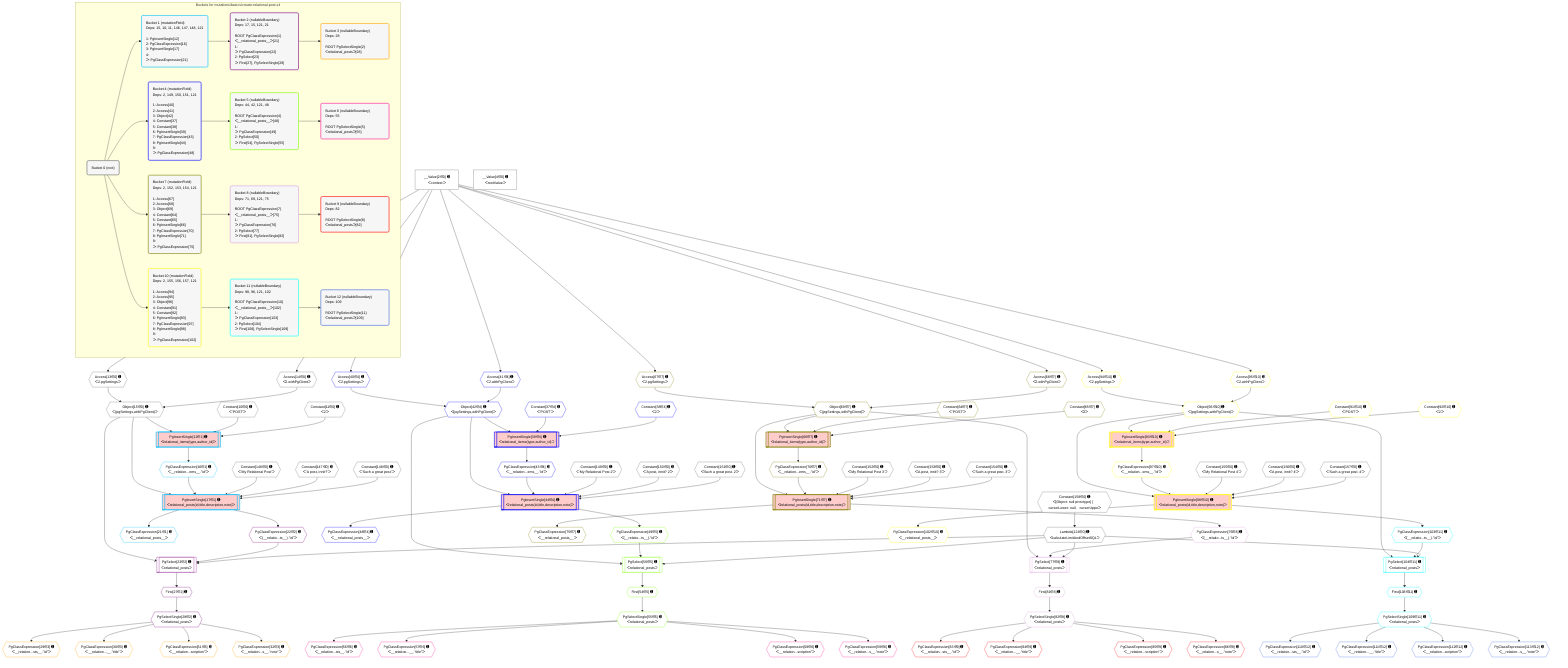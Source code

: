 %%{init: {'themeVariables': { 'fontSize': '12px'}}}%%
graph TD
    classDef path fill:#eee,stroke:#000,color:#000
    classDef plan fill:#fff,stroke-width:1px,color:#000
    classDef itemplan fill:#fff,stroke-width:2px,color:#000
    classDef unbatchedplan fill:#dff,stroke-width:1px,color:#000
    classDef sideeffectplan fill:#fcc,stroke-width:2px,color:#000
    classDef bucket fill:#f6f6f6,color:#000,stroke-width:2px,text-align:left


    %% plan dependencies
    Object15{{"Object[15∈0] ➊<br />ᐸ{pgSettings,withPgClient}ᐳ"}}:::plan
    Access13{{"Access[13∈0] ➊<br />ᐸ2.pgSettingsᐳ"}}:::plan
    Access14{{"Access[14∈0] ➊<br />ᐸ2.withPgClientᐳ"}}:::plan
    Access13 & Access14 --> Object15
    __Value2["__Value[2∈0] ➊<br />ᐸcontextᐳ"]:::plan
    __Value2 --> Access13
    __Value2 --> Access14
    Lambda121{{"Lambda[121∈0] ➊<br />ᐸcalculateLimitAndOffsetSQLᐳ"}}:::plan
    Constant158{{"Constant[158∈0] ➊<br />ᐸ[Object: null prototype] {   cursorLower: null,   cursorUppeᐳ"}}:::plan
    Constant158 --> Lambda121
    __Value4["__Value[4∈0] ➊<br />ᐸrootValueᐳ"]:::plan
    Constant10{{"Constant[10∈0] ➊<br />ᐸ'POST'ᐳ"}}:::plan
    Constant11{{"Constant[11∈0] ➊<br />ᐸ2ᐳ"}}:::plan
    Constant146{{"Constant[146∈0] ➊<br />ᐸ'My Relational Post'ᐳ"}}:::plan
    Constant147{{"Constant[147∈0] ➊<br />ᐸ'A post, innit?'ᐳ"}}:::plan
    Constant148{{"Constant[148∈0] ➊<br />ᐸ'Such a great post.'ᐳ"}}:::plan
    Constant149{{"Constant[149∈0] ➊<br />ᐸ'My Relational Post 2'ᐳ"}}:::plan
    Constant150{{"Constant[150∈0] ➊<br />ᐸ'A post, innit? 2'ᐳ"}}:::plan
    Constant151{{"Constant[151∈0] ➊<br />ᐸ'Such a great post. 2'ᐳ"}}:::plan
    Constant152{{"Constant[152∈0] ➊<br />ᐸ'My Relational Post 3'ᐳ"}}:::plan
    Constant153{{"Constant[153∈0] ➊<br />ᐸ'A post, innit? 3'ᐳ"}}:::plan
    Constant154{{"Constant[154∈0] ➊<br />ᐸ'Such a great post. 3'ᐳ"}}:::plan
    Constant155{{"Constant[155∈0] ➊<br />ᐸ'My Relational Post 4'ᐳ"}}:::plan
    Constant156{{"Constant[156∈0] ➊<br />ᐸ'A post, innit? 4'ᐳ"}}:::plan
    Constant157{{"Constant[157∈0] ➊<br />ᐸ'Such a great post. 4'ᐳ"}}:::plan
    PgInsertSingle17[["PgInsertSingle[17∈1] ➊<br />ᐸrelational_posts(id,title,description,note)ᐳ"]]:::sideeffectplan
    PgClassExpression16{{"PgClassExpression[16∈1] ➊<br />ᐸ__relation...ems__.”id”ᐳ"}}:::plan
    Object15 & PgClassExpression16 & Constant146 & Constant147 & Constant148 --> PgInsertSingle17
    PgInsertSingle12[["PgInsertSingle[12∈1] ➊<br />ᐸrelational_items(type,author_id)ᐳ"]]:::sideeffectplan
    Object15 & Constant10 & Constant11 --> PgInsertSingle12
    PgInsertSingle12 --> PgClassExpression16
    PgClassExpression21{{"PgClassExpression[21∈1] ➊<br />ᐸ__relational_posts__ᐳ"}}:::plan
    PgInsertSingle17 --> PgClassExpression21
    PgSelect23[["PgSelect[23∈2] ➊<br />ᐸrelational_postsᐳ"]]:::plan
    PgClassExpression22{{"PgClassExpression[22∈2] ➊<br />ᐸ(__relatio...ts__).”id”ᐳ"}}:::plan
    Object15 & PgClassExpression22 & Lambda121 --> PgSelect23
    PgInsertSingle17 --> PgClassExpression22
    First27{{"First[27∈2] ➊"}}:::plan
    PgSelect23 --> First27
    PgSelectSingle28{{"PgSelectSingle[28∈2] ➊<br />ᐸrelational_postsᐳ"}}:::plan
    First27 --> PgSelectSingle28
    PgClassExpression29{{"PgClassExpression[29∈3] ➊<br />ᐸ__relation...sts__.”id”ᐳ"}}:::plan
    PgSelectSingle28 --> PgClassExpression29
    PgClassExpression30{{"PgClassExpression[30∈3] ➊<br />ᐸ__relation...__.”title”ᐳ"}}:::plan
    PgSelectSingle28 --> PgClassExpression30
    PgClassExpression31{{"PgClassExpression[31∈3] ➊<br />ᐸ__relation...scription”ᐳ"}}:::plan
    PgSelectSingle28 --> PgClassExpression31
    PgClassExpression32{{"PgClassExpression[32∈3] ➊<br />ᐸ__relation...s__.”note”ᐳ"}}:::plan
    PgSelectSingle28 --> PgClassExpression32
    PgInsertSingle44[["PgInsertSingle[44∈4] ➊<br />ᐸrelational_posts(id,title,description,note)ᐳ"]]:::sideeffectplan
    Object42{{"Object[42∈4] ➊<br />ᐸ{pgSettings,withPgClient}ᐳ"}}:::plan
    PgClassExpression43{{"PgClassExpression[43∈4] ➊<br />ᐸ__relation...ems__.”id”ᐳ"}}:::plan
    Object42 & PgClassExpression43 & Constant149 & Constant150 & Constant151 --> PgInsertSingle44
    PgInsertSingle39[["PgInsertSingle[39∈4] ➊<br />ᐸrelational_items(type,author_id)ᐳ"]]:::sideeffectplan
    Constant37{{"Constant[37∈4] ➊<br />ᐸ'POST'ᐳ"}}:::plan
    Constant38{{"Constant[38∈4] ➊<br />ᐸ2ᐳ"}}:::plan
    Object42 & Constant37 & Constant38 --> PgInsertSingle39
    Access40{{"Access[40∈4] ➊<br />ᐸ2.pgSettingsᐳ"}}:::plan
    Access41{{"Access[41∈4] ➊<br />ᐸ2.withPgClientᐳ"}}:::plan
    Access40 & Access41 --> Object42
    __Value2 --> Access40
    __Value2 --> Access41
    PgInsertSingle39 --> PgClassExpression43
    PgClassExpression48{{"PgClassExpression[48∈4] ➊<br />ᐸ__relational_posts__ᐳ"}}:::plan
    PgInsertSingle44 --> PgClassExpression48
    PgSelect50[["PgSelect[50∈5] ➊<br />ᐸrelational_postsᐳ"]]:::plan
    PgClassExpression49{{"PgClassExpression[49∈5] ➊<br />ᐸ(__relatio...ts__).”id”ᐳ"}}:::plan
    Object42 & PgClassExpression49 & Lambda121 --> PgSelect50
    PgInsertSingle44 --> PgClassExpression49
    First54{{"First[54∈5] ➊"}}:::plan
    PgSelect50 --> First54
    PgSelectSingle55{{"PgSelectSingle[55∈5] ➊<br />ᐸrelational_postsᐳ"}}:::plan
    First54 --> PgSelectSingle55
    PgClassExpression56{{"PgClassExpression[56∈6] ➊<br />ᐸ__relation...sts__.”id”ᐳ"}}:::plan
    PgSelectSingle55 --> PgClassExpression56
    PgClassExpression57{{"PgClassExpression[57∈6] ➊<br />ᐸ__relation...__.”title”ᐳ"}}:::plan
    PgSelectSingle55 --> PgClassExpression57
    PgClassExpression58{{"PgClassExpression[58∈6] ➊<br />ᐸ__relation...scription”ᐳ"}}:::plan
    PgSelectSingle55 --> PgClassExpression58
    PgClassExpression59{{"PgClassExpression[59∈6] ➊<br />ᐸ__relation...s__.”note”ᐳ"}}:::plan
    PgSelectSingle55 --> PgClassExpression59
    PgInsertSingle71[["PgInsertSingle[71∈7] ➊<br />ᐸrelational_posts(id,title,description,note)ᐳ"]]:::sideeffectplan
    Object69{{"Object[69∈7] ➊<br />ᐸ{pgSettings,withPgClient}ᐳ"}}:::plan
    PgClassExpression70{{"PgClassExpression[70∈7] ➊<br />ᐸ__relation...ems__.”id”ᐳ"}}:::plan
    Object69 & PgClassExpression70 & Constant152 & Constant153 & Constant154 --> PgInsertSingle71
    PgInsertSingle66[["PgInsertSingle[66∈7] ➊<br />ᐸrelational_items(type,author_id)ᐳ"]]:::sideeffectplan
    Constant64{{"Constant[64∈7] ➊<br />ᐸ'POST'ᐳ"}}:::plan
    Constant65{{"Constant[65∈7] ➊<br />ᐸ2ᐳ"}}:::plan
    Object69 & Constant64 & Constant65 --> PgInsertSingle66
    Access67{{"Access[67∈7] ➊<br />ᐸ2.pgSettingsᐳ"}}:::plan
    Access68{{"Access[68∈7] ➊<br />ᐸ2.withPgClientᐳ"}}:::plan
    Access67 & Access68 --> Object69
    __Value2 --> Access67
    __Value2 --> Access68
    PgInsertSingle66 --> PgClassExpression70
    PgClassExpression75{{"PgClassExpression[75∈7] ➊<br />ᐸ__relational_posts__ᐳ"}}:::plan
    PgInsertSingle71 --> PgClassExpression75
    PgSelect77[["PgSelect[77∈8] ➊<br />ᐸrelational_postsᐳ"]]:::plan
    PgClassExpression76{{"PgClassExpression[76∈8] ➊<br />ᐸ(__relatio...ts__).”id”ᐳ"}}:::plan
    Object69 & PgClassExpression76 & Lambda121 --> PgSelect77
    PgInsertSingle71 --> PgClassExpression76
    First81{{"First[81∈8] ➊"}}:::plan
    PgSelect77 --> First81
    PgSelectSingle82{{"PgSelectSingle[82∈8] ➊<br />ᐸrelational_postsᐳ"}}:::plan
    First81 --> PgSelectSingle82
    PgClassExpression83{{"PgClassExpression[83∈9] ➊<br />ᐸ__relation...sts__.”id”ᐳ"}}:::plan
    PgSelectSingle82 --> PgClassExpression83
    PgClassExpression84{{"PgClassExpression[84∈9] ➊<br />ᐸ__relation...__.”title”ᐳ"}}:::plan
    PgSelectSingle82 --> PgClassExpression84
    PgClassExpression85{{"PgClassExpression[85∈9] ➊<br />ᐸ__relation...scription”ᐳ"}}:::plan
    PgSelectSingle82 --> PgClassExpression85
    PgClassExpression86{{"PgClassExpression[86∈9] ➊<br />ᐸ__relation...s__.”note”ᐳ"}}:::plan
    PgSelectSingle82 --> PgClassExpression86
    PgInsertSingle98[["PgInsertSingle[98∈10] ➊<br />ᐸrelational_posts(id,title,description,note)ᐳ"]]:::sideeffectplan
    Object96{{"Object[96∈10] ➊<br />ᐸ{pgSettings,withPgClient}ᐳ"}}:::plan
    PgClassExpression97{{"PgClassExpression[97∈10] ➊<br />ᐸ__relation...ems__.”id”ᐳ"}}:::plan
    Object96 & PgClassExpression97 & Constant155 & Constant156 & Constant157 --> PgInsertSingle98
    PgInsertSingle93[["PgInsertSingle[93∈10] ➊<br />ᐸrelational_items(type,author_id)ᐳ"]]:::sideeffectplan
    Constant91{{"Constant[91∈10] ➊<br />ᐸ'POST'ᐳ"}}:::plan
    Constant92{{"Constant[92∈10] ➊<br />ᐸ2ᐳ"}}:::plan
    Object96 & Constant91 & Constant92 --> PgInsertSingle93
    Access94{{"Access[94∈10] ➊<br />ᐸ2.pgSettingsᐳ"}}:::plan
    Access95{{"Access[95∈10] ➊<br />ᐸ2.withPgClientᐳ"}}:::plan
    Access94 & Access95 --> Object96
    __Value2 --> Access94
    __Value2 --> Access95
    PgInsertSingle93 --> PgClassExpression97
    PgClassExpression102{{"PgClassExpression[102∈10] ➊<br />ᐸ__relational_posts__ᐳ"}}:::plan
    PgInsertSingle98 --> PgClassExpression102
    PgSelect104[["PgSelect[104∈11] ➊<br />ᐸrelational_postsᐳ"]]:::plan
    PgClassExpression103{{"PgClassExpression[103∈11] ➊<br />ᐸ(__relatio...ts__).”id”ᐳ"}}:::plan
    Object96 & PgClassExpression103 & Lambda121 --> PgSelect104
    PgInsertSingle98 --> PgClassExpression103
    First108{{"First[108∈11] ➊"}}:::plan
    PgSelect104 --> First108
    PgSelectSingle109{{"PgSelectSingle[109∈11] ➊<br />ᐸrelational_postsᐳ"}}:::plan
    First108 --> PgSelectSingle109
    PgClassExpression110{{"PgClassExpression[110∈12] ➊<br />ᐸ__relation...sts__.”id”ᐳ"}}:::plan
    PgSelectSingle109 --> PgClassExpression110
    PgClassExpression111{{"PgClassExpression[111∈12] ➊<br />ᐸ__relation...__.”title”ᐳ"}}:::plan
    PgSelectSingle109 --> PgClassExpression111
    PgClassExpression112{{"PgClassExpression[112∈12] ➊<br />ᐸ__relation...scription”ᐳ"}}:::plan
    PgSelectSingle109 --> PgClassExpression112
    PgClassExpression113{{"PgClassExpression[113∈12] ➊<br />ᐸ__relation...s__.”note”ᐳ"}}:::plan
    PgSelectSingle109 --> PgClassExpression113

    %% define steps

    subgraph "Buckets for mutations/basics/create-relational-post-x4"
    Bucket0("Bucket 0 (root)"):::bucket
    classDef bucket0 stroke:#696969
    class Bucket0,__Value2,__Value4,Constant10,Constant11,Access13,Access14,Object15,Lambda121,Constant146,Constant147,Constant148,Constant149,Constant150,Constant151,Constant152,Constant153,Constant154,Constant155,Constant156,Constant157,Constant158 bucket0
    Bucket1("Bucket 1 (mutationField)<br />Deps: 15, 10, 11, 146, 147, 148, 121<br /><br />1: PgInsertSingle[12]<br />2: PgClassExpression[16]<br />3: PgInsertSingle[17]<br />4: <br />ᐳ: PgClassExpression[21]"):::bucket
    classDef bucket1 stroke:#00bfff
    class Bucket1,PgInsertSingle12,PgClassExpression16,PgInsertSingle17,PgClassExpression21 bucket1
    Bucket2("Bucket 2 (nullableBoundary)<br />Deps: 17, 15, 121, 21<br /><br />ROOT PgClassExpression{1}ᐸ__relational_posts__ᐳ[21]<br />1: <br />ᐳ: PgClassExpression[22]<br />2: PgSelect[23]<br />ᐳ: First[27], PgSelectSingle[28]"):::bucket
    classDef bucket2 stroke:#7f007f
    class Bucket2,PgClassExpression22,PgSelect23,First27,PgSelectSingle28 bucket2
    Bucket3("Bucket 3 (nullableBoundary)<br />Deps: 28<br /><br />ROOT PgSelectSingle{2}ᐸrelational_postsᐳ[28]"):::bucket
    classDef bucket3 stroke:#ffa500
    class Bucket3,PgClassExpression29,PgClassExpression30,PgClassExpression31,PgClassExpression32 bucket3
    Bucket4("Bucket 4 (mutationField)<br />Deps: 2, 149, 150, 151, 121<br /><br />1: Access[40]<br />2: Access[41]<br />3: Object[42]<br />4: Constant[37]<br />5: Constant[38]<br />6: PgInsertSingle[39]<br />7: PgClassExpression[43]<br />8: PgInsertSingle[44]<br />9: <br />ᐳ: PgClassExpression[48]"):::bucket
    classDef bucket4 stroke:#0000ff
    class Bucket4,Constant37,Constant38,PgInsertSingle39,Access40,Access41,Object42,PgClassExpression43,PgInsertSingle44,PgClassExpression48 bucket4
    Bucket5("Bucket 5 (nullableBoundary)<br />Deps: 44, 42, 121, 48<br /><br />ROOT PgClassExpression{4}ᐸ__relational_posts__ᐳ[48]<br />1: <br />ᐳ: PgClassExpression[49]<br />2: PgSelect[50]<br />ᐳ: First[54], PgSelectSingle[55]"):::bucket
    classDef bucket5 stroke:#7fff00
    class Bucket5,PgClassExpression49,PgSelect50,First54,PgSelectSingle55 bucket5
    Bucket6("Bucket 6 (nullableBoundary)<br />Deps: 55<br /><br />ROOT PgSelectSingle{5}ᐸrelational_postsᐳ[55]"):::bucket
    classDef bucket6 stroke:#ff1493
    class Bucket6,PgClassExpression56,PgClassExpression57,PgClassExpression58,PgClassExpression59 bucket6
    Bucket7("Bucket 7 (mutationField)<br />Deps: 2, 152, 153, 154, 121<br /><br />1: Access[67]<br />2: Access[68]<br />3: Object[69]<br />4: Constant[64]<br />5: Constant[65]<br />6: PgInsertSingle[66]<br />7: PgClassExpression[70]<br />8: PgInsertSingle[71]<br />9: <br />ᐳ: PgClassExpression[75]"):::bucket
    classDef bucket7 stroke:#808000
    class Bucket7,Constant64,Constant65,PgInsertSingle66,Access67,Access68,Object69,PgClassExpression70,PgInsertSingle71,PgClassExpression75 bucket7
    Bucket8("Bucket 8 (nullableBoundary)<br />Deps: 71, 69, 121, 75<br /><br />ROOT PgClassExpression{7}ᐸ__relational_posts__ᐳ[75]<br />1: <br />ᐳ: PgClassExpression[76]<br />2: PgSelect[77]<br />ᐳ: First[81], PgSelectSingle[82]"):::bucket
    classDef bucket8 stroke:#dda0dd
    class Bucket8,PgClassExpression76,PgSelect77,First81,PgSelectSingle82 bucket8
    Bucket9("Bucket 9 (nullableBoundary)<br />Deps: 82<br /><br />ROOT PgSelectSingle{8}ᐸrelational_postsᐳ[82]"):::bucket
    classDef bucket9 stroke:#ff0000
    class Bucket9,PgClassExpression83,PgClassExpression84,PgClassExpression85,PgClassExpression86 bucket9
    Bucket10("Bucket 10 (mutationField)<br />Deps: 2, 155, 156, 157, 121<br /><br />1: Access[94]<br />2: Access[95]<br />3: Object[96]<br />4: Constant[91]<br />5: Constant[92]<br />6: PgInsertSingle[93]<br />7: PgClassExpression[97]<br />8: PgInsertSingle[98]<br />9: <br />ᐳ: PgClassExpression[102]"):::bucket
    classDef bucket10 stroke:#ffff00
    class Bucket10,Constant91,Constant92,PgInsertSingle93,Access94,Access95,Object96,PgClassExpression97,PgInsertSingle98,PgClassExpression102 bucket10
    Bucket11("Bucket 11 (nullableBoundary)<br />Deps: 98, 96, 121, 102<br /><br />ROOT PgClassExpression{10}ᐸ__relational_posts__ᐳ[102]<br />1: <br />ᐳ: PgClassExpression[103]<br />2: PgSelect[104]<br />ᐳ: First[108], PgSelectSingle[109]"):::bucket
    classDef bucket11 stroke:#00ffff
    class Bucket11,PgClassExpression103,PgSelect104,First108,PgSelectSingle109 bucket11
    Bucket12("Bucket 12 (nullableBoundary)<br />Deps: 109<br /><br />ROOT PgSelectSingle{11}ᐸrelational_postsᐳ[109]"):::bucket
    classDef bucket12 stroke:#4169e1
    class Bucket12,PgClassExpression110,PgClassExpression111,PgClassExpression112,PgClassExpression113 bucket12
    Bucket0 --> Bucket1 & Bucket4 & Bucket7 & Bucket10
    Bucket1 --> Bucket2
    Bucket2 --> Bucket3
    Bucket4 --> Bucket5
    Bucket5 --> Bucket6
    Bucket7 --> Bucket8
    Bucket8 --> Bucket9
    Bucket10 --> Bucket11
    Bucket11 --> Bucket12
    end